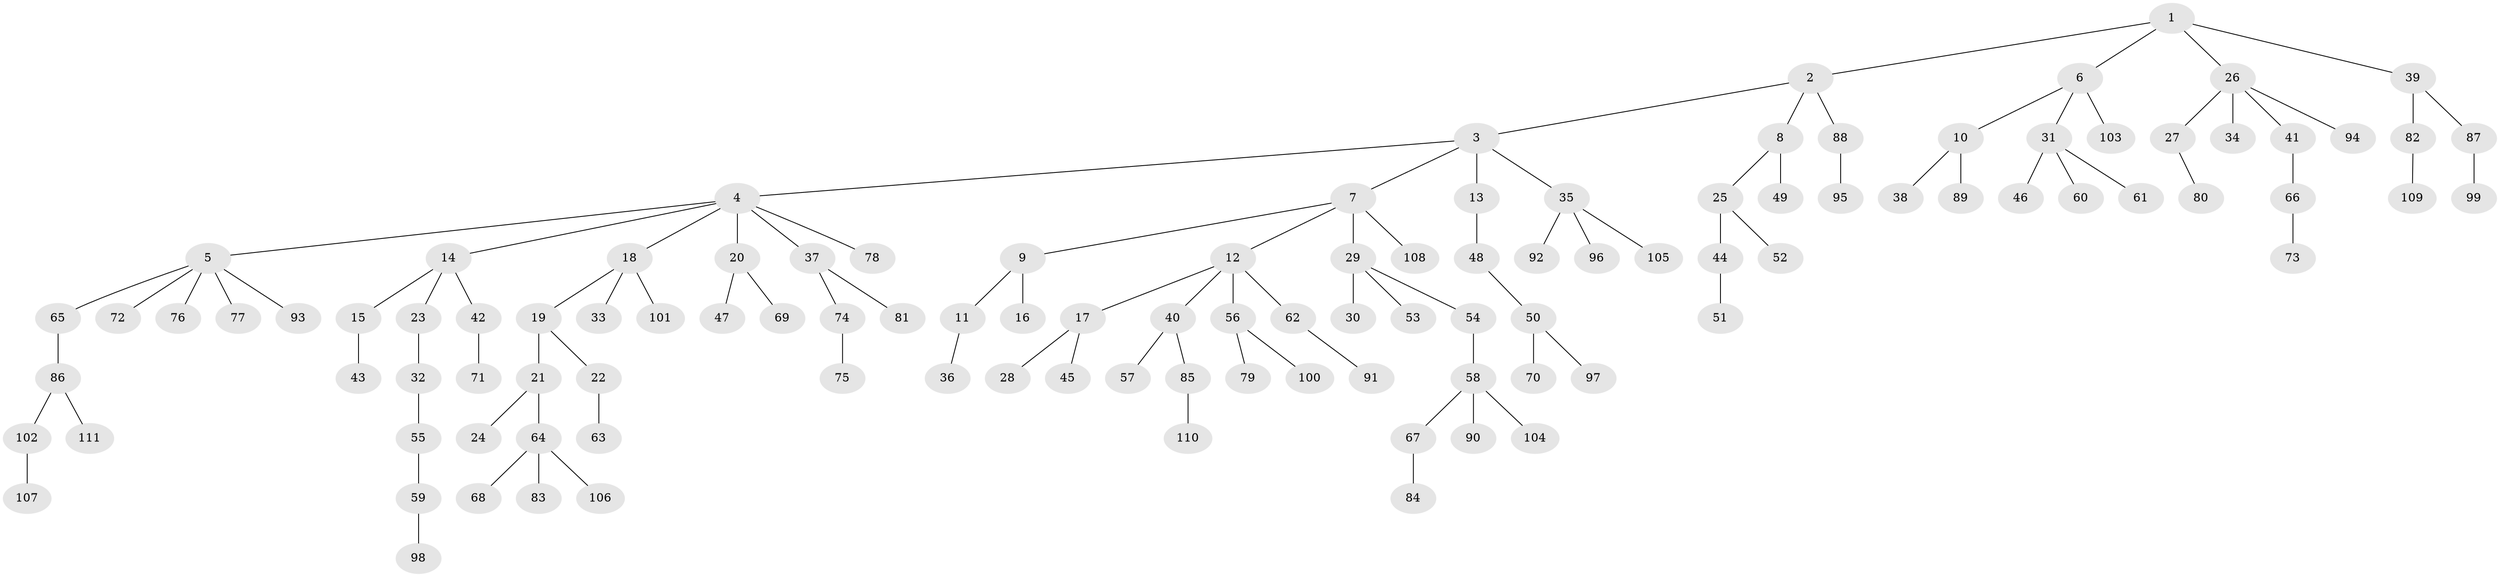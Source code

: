 // Generated by graph-tools (version 1.1) at 2025/50/03/09/25 03:50:18]
// undirected, 111 vertices, 110 edges
graph export_dot {
graph [start="1"]
  node [color=gray90,style=filled];
  1;
  2;
  3;
  4;
  5;
  6;
  7;
  8;
  9;
  10;
  11;
  12;
  13;
  14;
  15;
  16;
  17;
  18;
  19;
  20;
  21;
  22;
  23;
  24;
  25;
  26;
  27;
  28;
  29;
  30;
  31;
  32;
  33;
  34;
  35;
  36;
  37;
  38;
  39;
  40;
  41;
  42;
  43;
  44;
  45;
  46;
  47;
  48;
  49;
  50;
  51;
  52;
  53;
  54;
  55;
  56;
  57;
  58;
  59;
  60;
  61;
  62;
  63;
  64;
  65;
  66;
  67;
  68;
  69;
  70;
  71;
  72;
  73;
  74;
  75;
  76;
  77;
  78;
  79;
  80;
  81;
  82;
  83;
  84;
  85;
  86;
  87;
  88;
  89;
  90;
  91;
  92;
  93;
  94;
  95;
  96;
  97;
  98;
  99;
  100;
  101;
  102;
  103;
  104;
  105;
  106;
  107;
  108;
  109;
  110;
  111;
  1 -- 2;
  1 -- 6;
  1 -- 26;
  1 -- 39;
  2 -- 3;
  2 -- 8;
  2 -- 88;
  3 -- 4;
  3 -- 7;
  3 -- 13;
  3 -- 35;
  4 -- 5;
  4 -- 14;
  4 -- 18;
  4 -- 20;
  4 -- 37;
  4 -- 78;
  5 -- 65;
  5 -- 72;
  5 -- 76;
  5 -- 77;
  5 -- 93;
  6 -- 10;
  6 -- 31;
  6 -- 103;
  7 -- 9;
  7 -- 12;
  7 -- 29;
  7 -- 108;
  8 -- 25;
  8 -- 49;
  9 -- 11;
  9 -- 16;
  10 -- 38;
  10 -- 89;
  11 -- 36;
  12 -- 17;
  12 -- 40;
  12 -- 56;
  12 -- 62;
  13 -- 48;
  14 -- 15;
  14 -- 23;
  14 -- 42;
  15 -- 43;
  17 -- 28;
  17 -- 45;
  18 -- 19;
  18 -- 33;
  18 -- 101;
  19 -- 21;
  19 -- 22;
  20 -- 47;
  20 -- 69;
  21 -- 24;
  21 -- 64;
  22 -- 63;
  23 -- 32;
  25 -- 44;
  25 -- 52;
  26 -- 27;
  26 -- 34;
  26 -- 41;
  26 -- 94;
  27 -- 80;
  29 -- 30;
  29 -- 53;
  29 -- 54;
  31 -- 46;
  31 -- 60;
  31 -- 61;
  32 -- 55;
  35 -- 92;
  35 -- 96;
  35 -- 105;
  37 -- 74;
  37 -- 81;
  39 -- 82;
  39 -- 87;
  40 -- 57;
  40 -- 85;
  41 -- 66;
  42 -- 71;
  44 -- 51;
  48 -- 50;
  50 -- 70;
  50 -- 97;
  54 -- 58;
  55 -- 59;
  56 -- 79;
  56 -- 100;
  58 -- 67;
  58 -- 90;
  58 -- 104;
  59 -- 98;
  62 -- 91;
  64 -- 68;
  64 -- 83;
  64 -- 106;
  65 -- 86;
  66 -- 73;
  67 -- 84;
  74 -- 75;
  82 -- 109;
  85 -- 110;
  86 -- 102;
  86 -- 111;
  87 -- 99;
  88 -- 95;
  102 -- 107;
}
